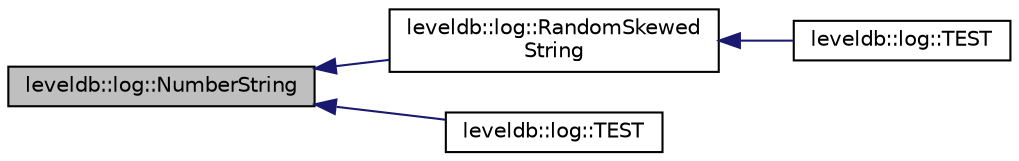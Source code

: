 digraph "leveldb::log::NumberString"
{
  edge [fontname="Helvetica",fontsize="10",labelfontname="Helvetica",labelfontsize="10"];
  node [fontname="Helvetica",fontsize="10",shape=record];
  rankdir="LR";
  Node1 [label="leveldb::log::NumberString",height=0.2,width=0.4,color="black", fillcolor="grey75", style="filled" fontcolor="black"];
  Node1 -> Node2 [dir="back",color="midnightblue",fontsize="10",style="solid",fontname="Helvetica"];
  Node2 [label="leveldb::log::RandomSkewed\lString",height=0.2,width=0.4,color="black", fillcolor="white", style="filled",URL="$namespaceleveldb_1_1log.html#a4f28769ffa840923fea43c6825a6a0e2"];
  Node2 -> Node3 [dir="back",color="midnightblue",fontsize="10",style="solid",fontname="Helvetica"];
  Node3 [label="leveldb::log::TEST",height=0.2,width=0.4,color="black", fillcolor="white", style="filled",URL="$namespaceleveldb_1_1log.html#a52d33034be964c0d0e40efdf4b423452"];
  Node1 -> Node4 [dir="back",color="midnightblue",fontsize="10",style="solid",fontname="Helvetica"];
  Node4 [label="leveldb::log::TEST",height=0.2,width=0.4,color="black", fillcolor="white", style="filled",URL="$namespaceleveldb_1_1log.html#a60249ea325a8656fdc31898d7c5f4ad9"];
}
